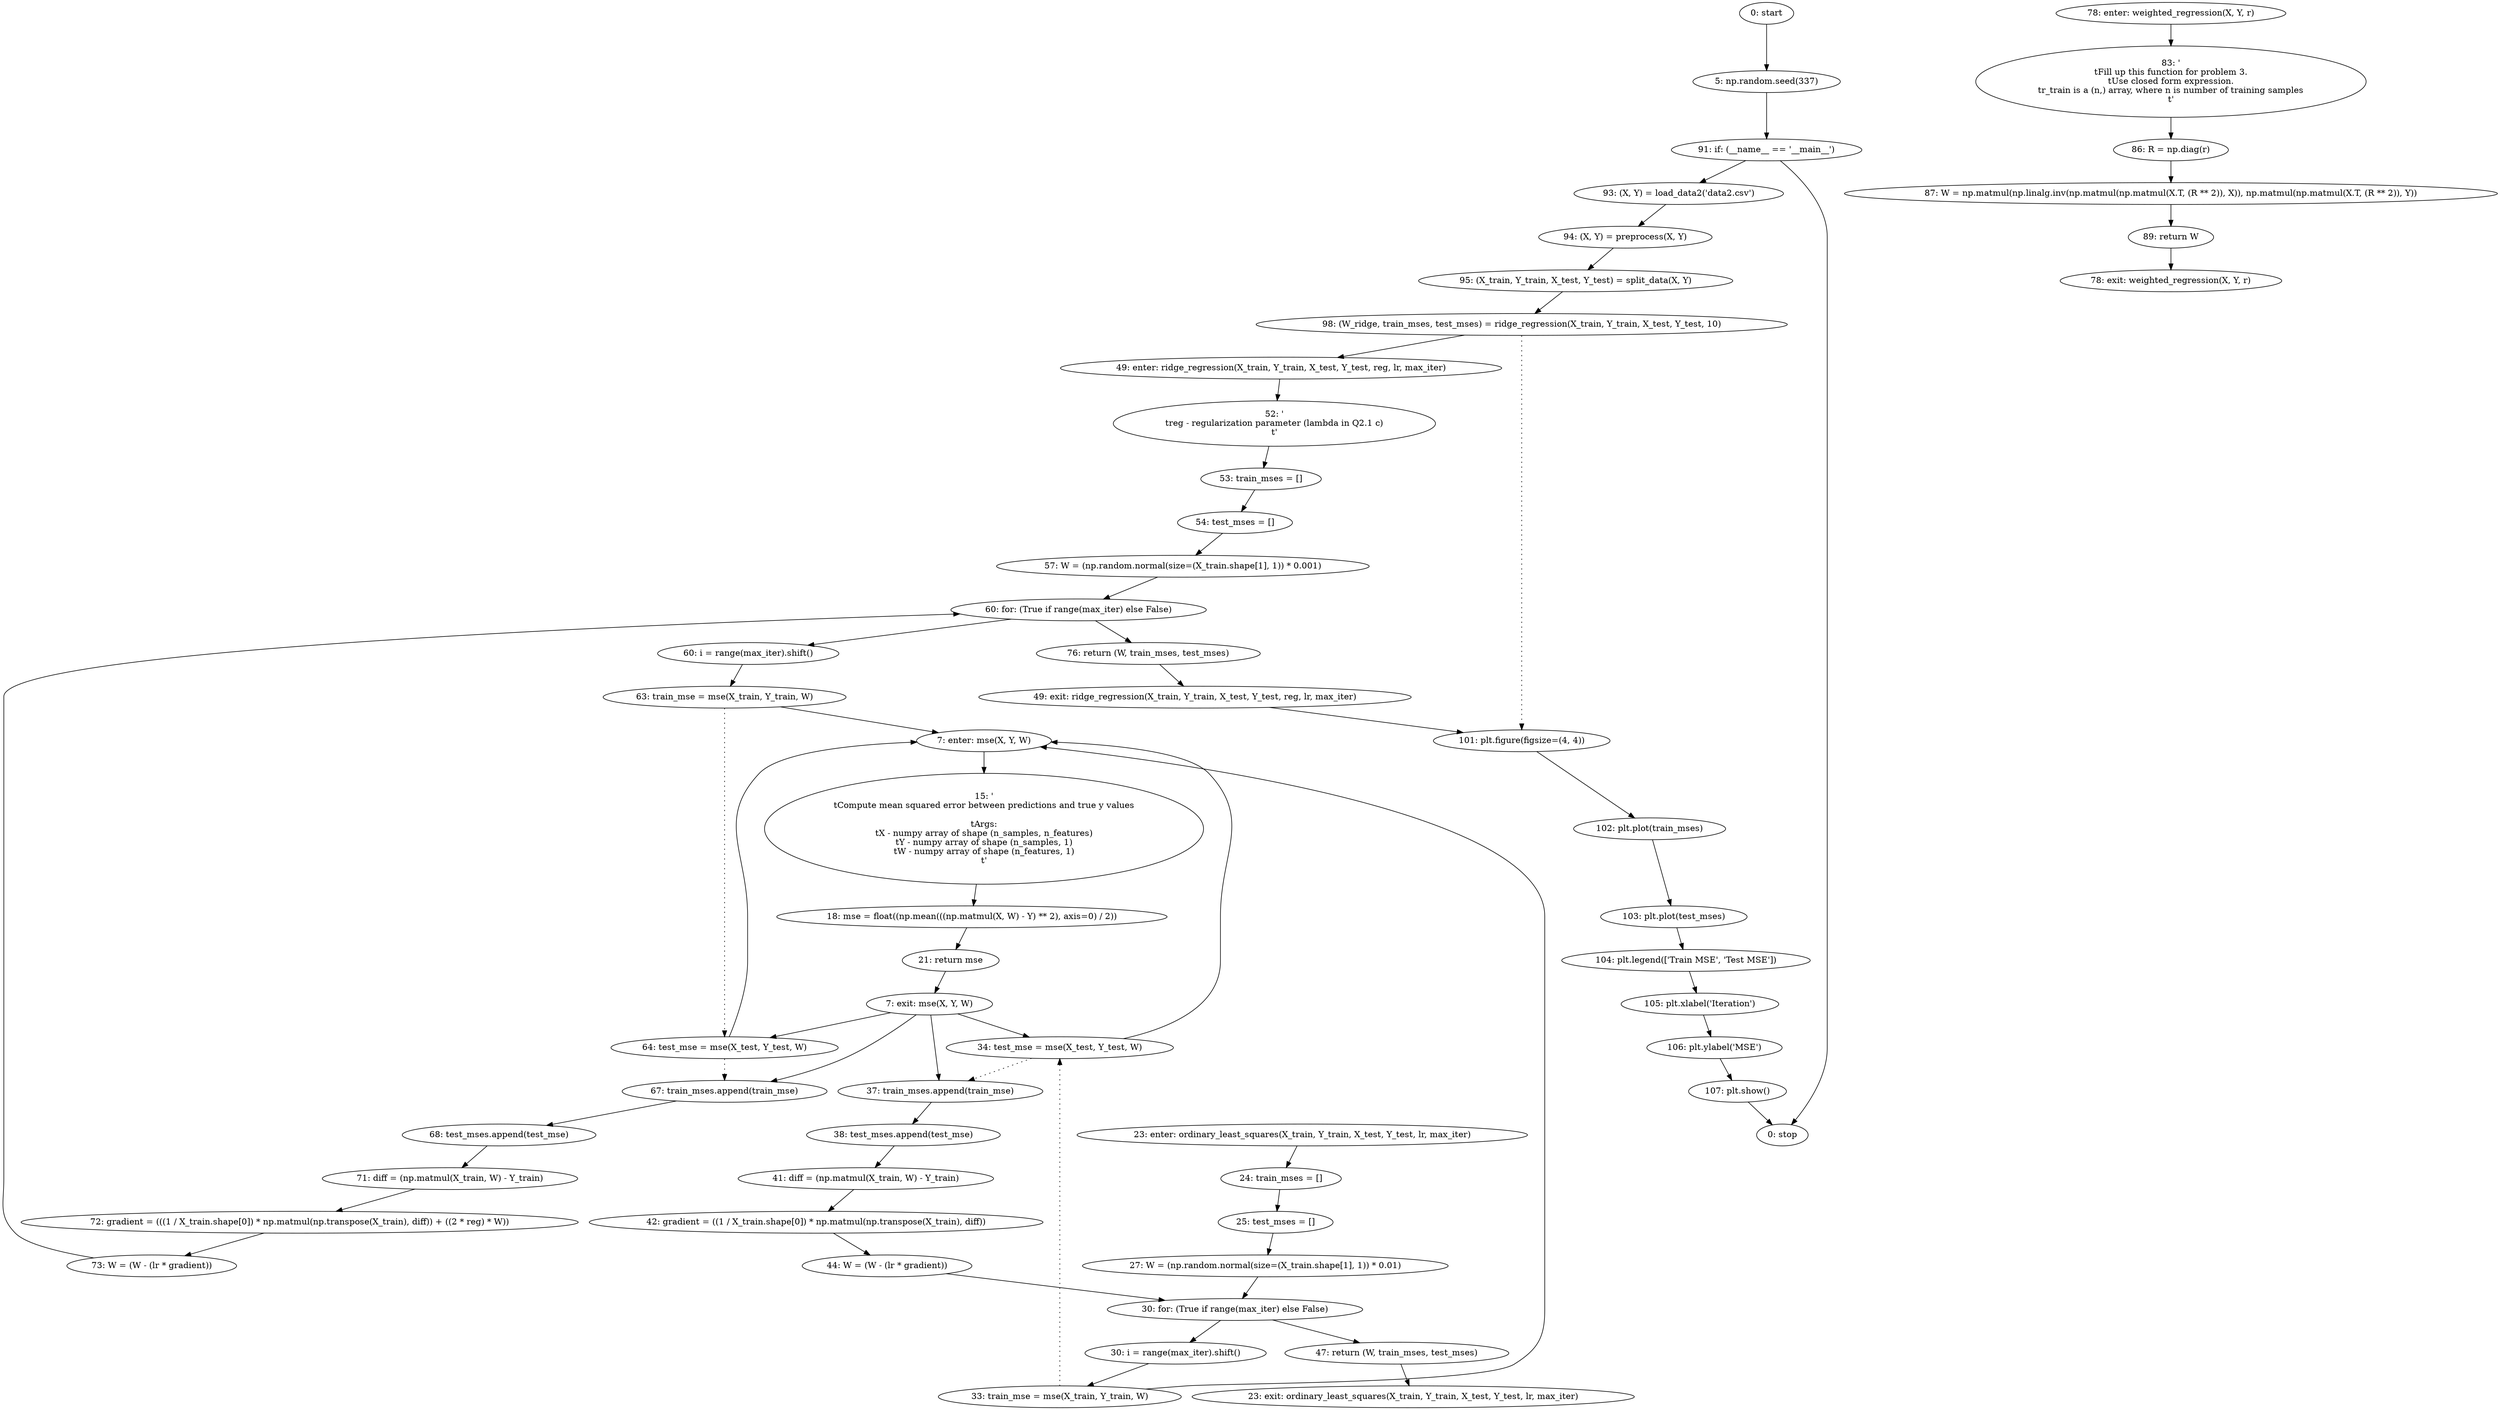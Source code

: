 strict digraph "" {
	node [label="\N"];
	0	 [label="0: start"];
	1	 [label="5: np.random.seed(337)"];
	0 -> 1;
	44	 [label="91: if: (__name__ == '__main__')"];
	1 -> 44;
	45	 [label="93: (X, Y) = load_data2('data2.csv')"];
	44 -> 45;
	56	 [label="0: stop"];
	44 -> 56;
	2	 [label="7: enter: mse(X, Y, W)"];
	4	 [label="15: '\n\tCompute mean squared error between predictions and true y values\n\n\tArgs:\n\tX - numpy array of shape (n_samples, n_features)\n\tY \
- numpy array of shape (n_samples, 1)\n\tW - numpy array of shape (n_features, 1)\n\t'"];
	2 -> 4;
	5	 [label="18: mse = float((np.mean(((np.matmul(X, W) - Y) ** 2), axis=0) / 2))"];
	4 -> 5;
	14	 [label="33: train_mse = mse(X_train, Y_train, W)"];
	14 -> 2;
	15	 [label="34: test_mse = mse(X_test, Y_test, W)"];
	14 -> 15	 [style=dotted,
		weight=100];
	15 -> 2;
	16	 [label="37: train_mses.append(train_mse)"];
	15 -> 16	 [style=dotted,
		weight=100];
	17	 [label="38: test_mses.append(test_mse)"];
	16 -> 17;
	30	 [label="63: train_mse = mse(X_train, Y_train, W)"];
	30 -> 2;
	31	 [label="64: test_mse = mse(X_test, Y_test, W)"];
	30 -> 31	 [style=dotted,
		weight=100];
	31 -> 2;
	32	 [label="67: train_mses.append(train_mse)"];
	31 -> 32	 [style=dotted,
		weight=100];
	33	 [label="68: test_mses.append(test_mse)"];
	32 -> 33;
	3	 [label="7: exit: mse(X, Y, W)"];
	3 -> 15;
	3 -> 16;
	3 -> 31;
	3 -> 32;
	6	 [label="21: return mse"];
	6 -> 3;
	5 -> 6;
	7	 [label="23: enter: ordinary_least_squares(X_train, Y_train, X_test, Y_test, lr, max_iter)"];
	9	 [label="24: train_mses = []"];
	7 -> 9;
	10	 [label="25: test_mses = []"];
	9 -> 10;
	8	 [label="23: exit: ordinary_least_squares(X_train, Y_train, X_test, Y_test, lr, max_iter)"];
	21	 [label="47: return (W, train_mses, test_mses)"];
	21 -> 8;
	11	 [label="27: W = (np.random.normal(size=(X_train.shape[1], 1)) * 0.01)"];
	10 -> 11;
	12	 [label="30: for: (True if range(max_iter) else False)"];
	11 -> 12;
	12 -> 21;
	13	 [label="30: i = range(max_iter).shift()"];
	12 -> 13;
	13 -> 14;
	20	 [label="44: W = (W - (lr * gradient))"];
	20 -> 12;
	18	 [label="41: diff = (np.matmul(X_train, W) - Y_train)"];
	17 -> 18;
	19	 [label="42: gradient = ((1 / X_train.shape[0]) * np.matmul(np.transpose(X_train), diff))"];
	18 -> 19;
	19 -> 20;
	22	 [label="49: enter: ridge_regression(X_train, Y_train, X_test, Y_test, reg, lr, max_iter)"];
	24	 [label="52: '\n\treg - regularization parameter (lambda in Q2.1 c)\n\t'"];
	22 -> 24;
	25	 [label="53: train_mses = []"];
	24 -> 25;
	48	 [label="98: (W_ridge, train_mses, test_mses) = ridge_regression(X_train, Y_train, X_test, Y_test, 10)"];
	48 -> 22;
	49	 [label="101: plt.figure(figsize=(4, 4))"];
	48 -> 49	 [style=dotted,
		weight=100];
	50	 [label="102: plt.plot(train_mses)"];
	49 -> 50;
	23	 [label="49: exit: ridge_regression(X_train, Y_train, X_test, Y_test, reg, lr, max_iter)"];
	23 -> 49;
	37	 [label="76: return (W, train_mses, test_mses)"];
	37 -> 23;
	26	 [label="54: test_mses = []"];
	25 -> 26;
	27	 [label="57: W = (np.random.normal(size=(X_train.shape[1], 1)) * 0.001)"];
	26 -> 27;
	28	 [label="60: for: (True if range(max_iter) else False)"];
	27 -> 28;
	28 -> 37;
	29	 [label="60: i = range(max_iter).shift()"];
	28 -> 29;
	29 -> 30;
	36	 [label="73: W = (W - (lr * gradient))"];
	36 -> 28;
	34	 [label="71: diff = (np.matmul(X_train, W) - Y_train)"];
	33 -> 34;
	35	 [label="72: gradient = (((1 / X_train.shape[0]) * np.matmul(np.transpose(X_train), diff)) + ((2 * reg) * W))"];
	34 -> 35;
	35 -> 36;
	38	 [label="78: enter: weighted_regression(X, Y, r)"];
	40	 [label="83: '\n\tFill up this function for problem 3.\n\tUse closed form expression.\n\tr_train is a (n,) array, where n is number of training \
samples\n\t'"];
	38 -> 40;
	41	 [label="86: R = np.diag(r)"];
	40 -> 41;
	39	 [label="78: exit: weighted_regression(X, Y, r)"];
	43	 [label="89: return W"];
	43 -> 39;
	42	 [label="87: W = np.matmul(np.linalg.inv(np.matmul(np.matmul(X.T, (R ** 2)), X)), np.matmul(np.matmul(X.T, (R ** 2)), Y))"];
	41 -> 42;
	42 -> 43;
	46	 [label="94: (X, Y) = preprocess(X, Y)"];
	45 -> 46;
	47	 [label="95: (X_train, Y_train, X_test, Y_test) = split_data(X, Y)"];
	46 -> 47;
	47 -> 48;
	51	 [label="103: plt.plot(test_mses)"];
	50 -> 51;
	52	 [label="104: plt.legend(['Train MSE', 'Test MSE'])"];
	51 -> 52;
	53	 [label="105: plt.xlabel('Iteration')"];
	52 -> 53;
	54	 [label="106: plt.ylabel('MSE')"];
	53 -> 54;
	55	 [label="107: plt.show()"];
	54 -> 55;
	55 -> 56;
}

